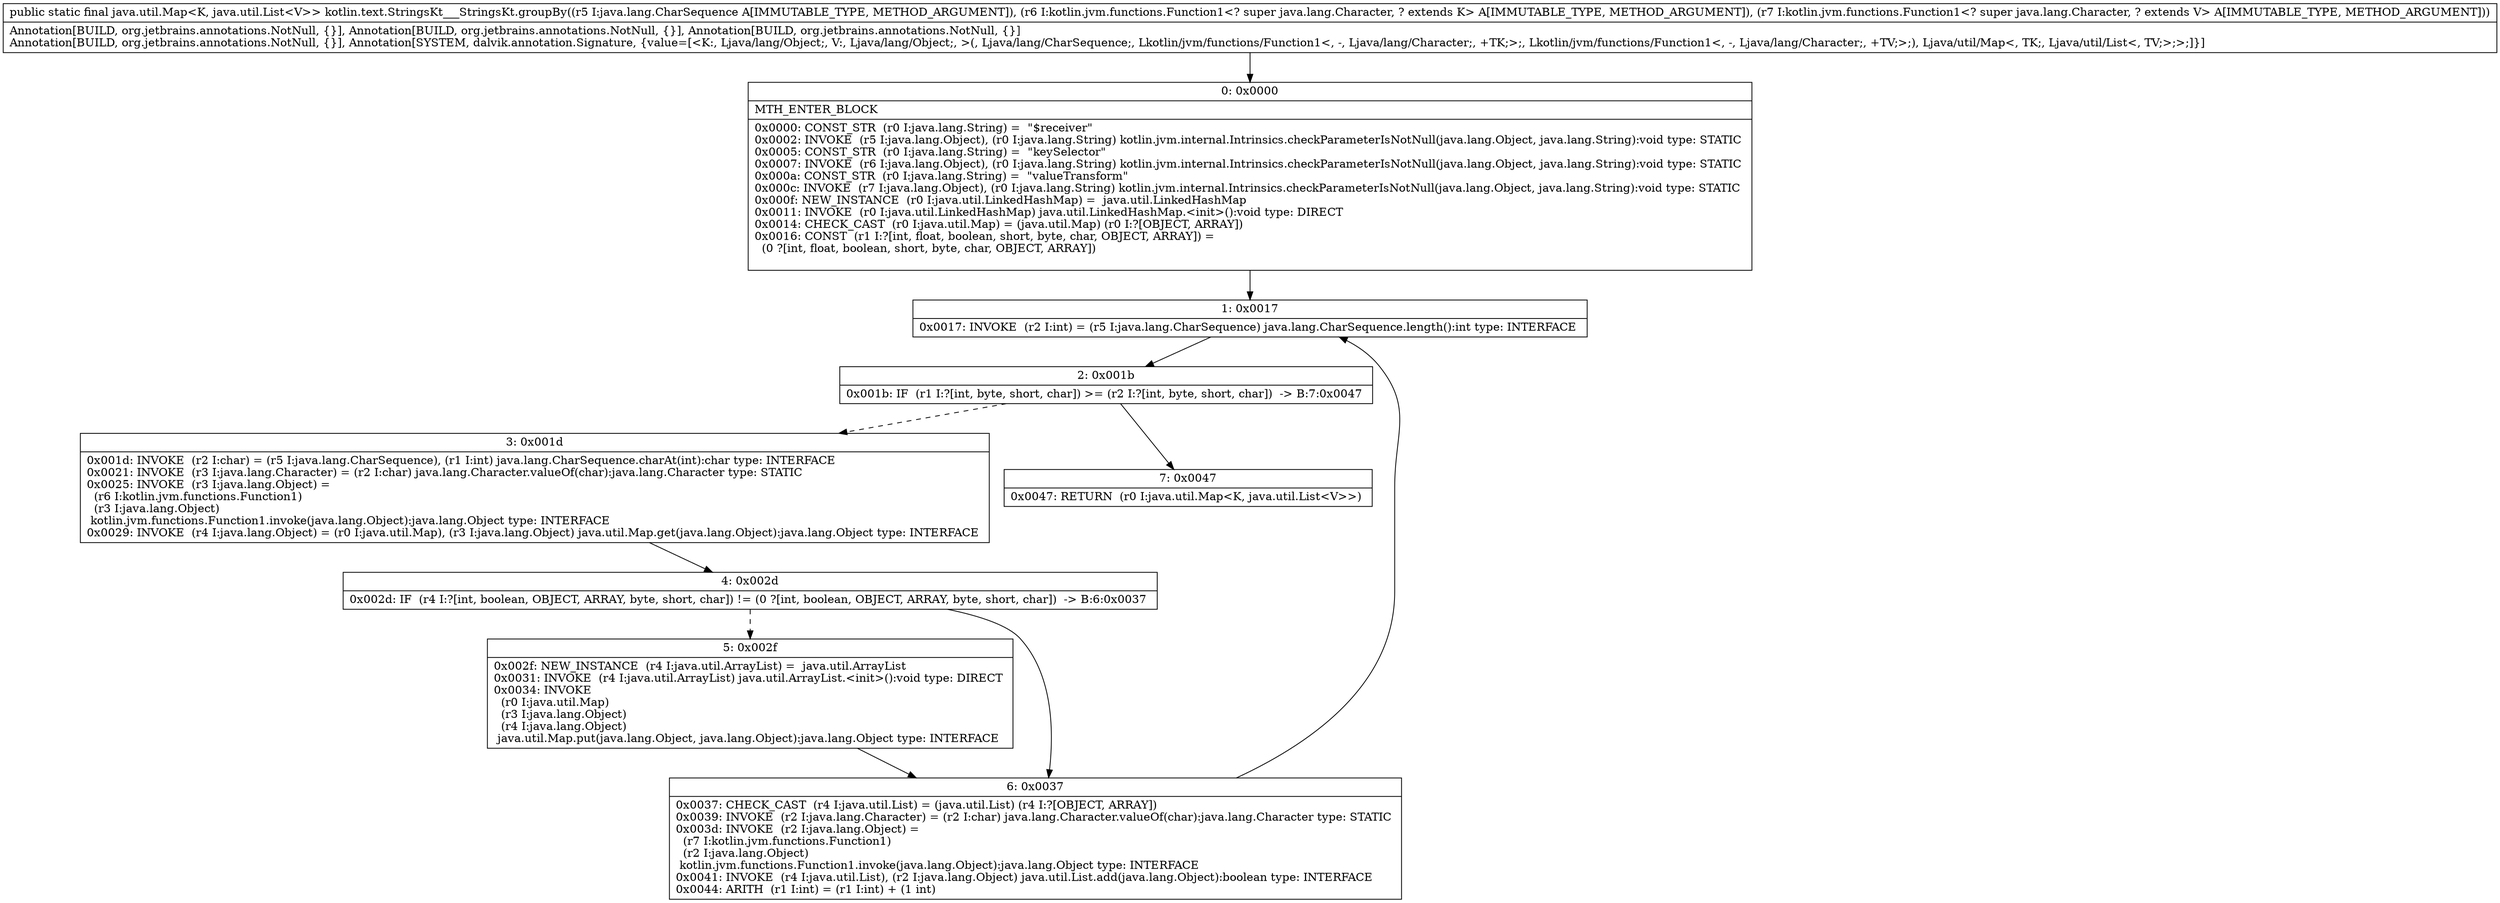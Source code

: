 digraph "CFG forkotlin.text.StringsKt___StringsKt.groupBy(Ljava\/lang\/CharSequence;Lkotlin\/jvm\/functions\/Function1;Lkotlin\/jvm\/functions\/Function1;)Ljava\/util\/Map;" {
Node_0 [shape=record,label="{0\:\ 0x0000|MTH_ENTER_BLOCK\l|0x0000: CONST_STR  (r0 I:java.lang.String) =  \"$receiver\" \l0x0002: INVOKE  (r5 I:java.lang.Object), (r0 I:java.lang.String) kotlin.jvm.internal.Intrinsics.checkParameterIsNotNull(java.lang.Object, java.lang.String):void type: STATIC \l0x0005: CONST_STR  (r0 I:java.lang.String) =  \"keySelector\" \l0x0007: INVOKE  (r6 I:java.lang.Object), (r0 I:java.lang.String) kotlin.jvm.internal.Intrinsics.checkParameterIsNotNull(java.lang.Object, java.lang.String):void type: STATIC \l0x000a: CONST_STR  (r0 I:java.lang.String) =  \"valueTransform\" \l0x000c: INVOKE  (r7 I:java.lang.Object), (r0 I:java.lang.String) kotlin.jvm.internal.Intrinsics.checkParameterIsNotNull(java.lang.Object, java.lang.String):void type: STATIC \l0x000f: NEW_INSTANCE  (r0 I:java.util.LinkedHashMap) =  java.util.LinkedHashMap \l0x0011: INVOKE  (r0 I:java.util.LinkedHashMap) java.util.LinkedHashMap.\<init\>():void type: DIRECT \l0x0014: CHECK_CAST  (r0 I:java.util.Map) = (java.util.Map) (r0 I:?[OBJECT, ARRAY]) \l0x0016: CONST  (r1 I:?[int, float, boolean, short, byte, char, OBJECT, ARRAY]) = \l  (0 ?[int, float, boolean, short, byte, char, OBJECT, ARRAY])\l \l}"];
Node_1 [shape=record,label="{1\:\ 0x0017|0x0017: INVOKE  (r2 I:int) = (r5 I:java.lang.CharSequence) java.lang.CharSequence.length():int type: INTERFACE \l}"];
Node_2 [shape=record,label="{2\:\ 0x001b|0x001b: IF  (r1 I:?[int, byte, short, char]) \>= (r2 I:?[int, byte, short, char])  \-\> B:7:0x0047 \l}"];
Node_3 [shape=record,label="{3\:\ 0x001d|0x001d: INVOKE  (r2 I:char) = (r5 I:java.lang.CharSequence), (r1 I:int) java.lang.CharSequence.charAt(int):char type: INTERFACE \l0x0021: INVOKE  (r3 I:java.lang.Character) = (r2 I:char) java.lang.Character.valueOf(char):java.lang.Character type: STATIC \l0x0025: INVOKE  (r3 I:java.lang.Object) = \l  (r6 I:kotlin.jvm.functions.Function1)\l  (r3 I:java.lang.Object)\l kotlin.jvm.functions.Function1.invoke(java.lang.Object):java.lang.Object type: INTERFACE \l0x0029: INVOKE  (r4 I:java.lang.Object) = (r0 I:java.util.Map), (r3 I:java.lang.Object) java.util.Map.get(java.lang.Object):java.lang.Object type: INTERFACE \l}"];
Node_4 [shape=record,label="{4\:\ 0x002d|0x002d: IF  (r4 I:?[int, boolean, OBJECT, ARRAY, byte, short, char]) != (0 ?[int, boolean, OBJECT, ARRAY, byte, short, char])  \-\> B:6:0x0037 \l}"];
Node_5 [shape=record,label="{5\:\ 0x002f|0x002f: NEW_INSTANCE  (r4 I:java.util.ArrayList) =  java.util.ArrayList \l0x0031: INVOKE  (r4 I:java.util.ArrayList) java.util.ArrayList.\<init\>():void type: DIRECT \l0x0034: INVOKE  \l  (r0 I:java.util.Map)\l  (r3 I:java.lang.Object)\l  (r4 I:java.lang.Object)\l java.util.Map.put(java.lang.Object, java.lang.Object):java.lang.Object type: INTERFACE \l}"];
Node_6 [shape=record,label="{6\:\ 0x0037|0x0037: CHECK_CAST  (r4 I:java.util.List) = (java.util.List) (r4 I:?[OBJECT, ARRAY]) \l0x0039: INVOKE  (r2 I:java.lang.Character) = (r2 I:char) java.lang.Character.valueOf(char):java.lang.Character type: STATIC \l0x003d: INVOKE  (r2 I:java.lang.Object) = \l  (r7 I:kotlin.jvm.functions.Function1)\l  (r2 I:java.lang.Object)\l kotlin.jvm.functions.Function1.invoke(java.lang.Object):java.lang.Object type: INTERFACE \l0x0041: INVOKE  (r4 I:java.util.List), (r2 I:java.lang.Object) java.util.List.add(java.lang.Object):boolean type: INTERFACE \l0x0044: ARITH  (r1 I:int) = (r1 I:int) + (1 int) \l}"];
Node_7 [shape=record,label="{7\:\ 0x0047|0x0047: RETURN  (r0 I:java.util.Map\<K, java.util.List\<V\>\>) \l}"];
MethodNode[shape=record,label="{public static final java.util.Map\<K, java.util.List\<V\>\> kotlin.text.StringsKt___StringsKt.groupBy((r5 I:java.lang.CharSequence A[IMMUTABLE_TYPE, METHOD_ARGUMENT]), (r6 I:kotlin.jvm.functions.Function1\<? super java.lang.Character, ? extends K\> A[IMMUTABLE_TYPE, METHOD_ARGUMENT]), (r7 I:kotlin.jvm.functions.Function1\<? super java.lang.Character, ? extends V\> A[IMMUTABLE_TYPE, METHOD_ARGUMENT]))  | Annotation[BUILD, org.jetbrains.annotations.NotNull, \{\}], Annotation[BUILD, org.jetbrains.annotations.NotNull, \{\}], Annotation[BUILD, org.jetbrains.annotations.NotNull, \{\}]\lAnnotation[BUILD, org.jetbrains.annotations.NotNull, \{\}], Annotation[SYSTEM, dalvik.annotation.Signature, \{value=[\<K:, Ljava\/lang\/Object;, V:, Ljava\/lang\/Object;, \>(, Ljava\/lang\/CharSequence;, Lkotlin\/jvm\/functions\/Function1\<, \-, Ljava\/lang\/Character;, +TK;\>;, Lkotlin\/jvm\/functions\/Function1\<, \-, Ljava\/lang\/Character;, +TV;\>;), Ljava\/util\/Map\<, TK;, Ljava\/util\/List\<, TV;\>;\>;]\}]\l}"];
MethodNode -> Node_0;
Node_0 -> Node_1;
Node_1 -> Node_2;
Node_2 -> Node_3[style=dashed];
Node_2 -> Node_7;
Node_3 -> Node_4;
Node_4 -> Node_5[style=dashed];
Node_4 -> Node_6;
Node_5 -> Node_6;
Node_6 -> Node_1;
}

